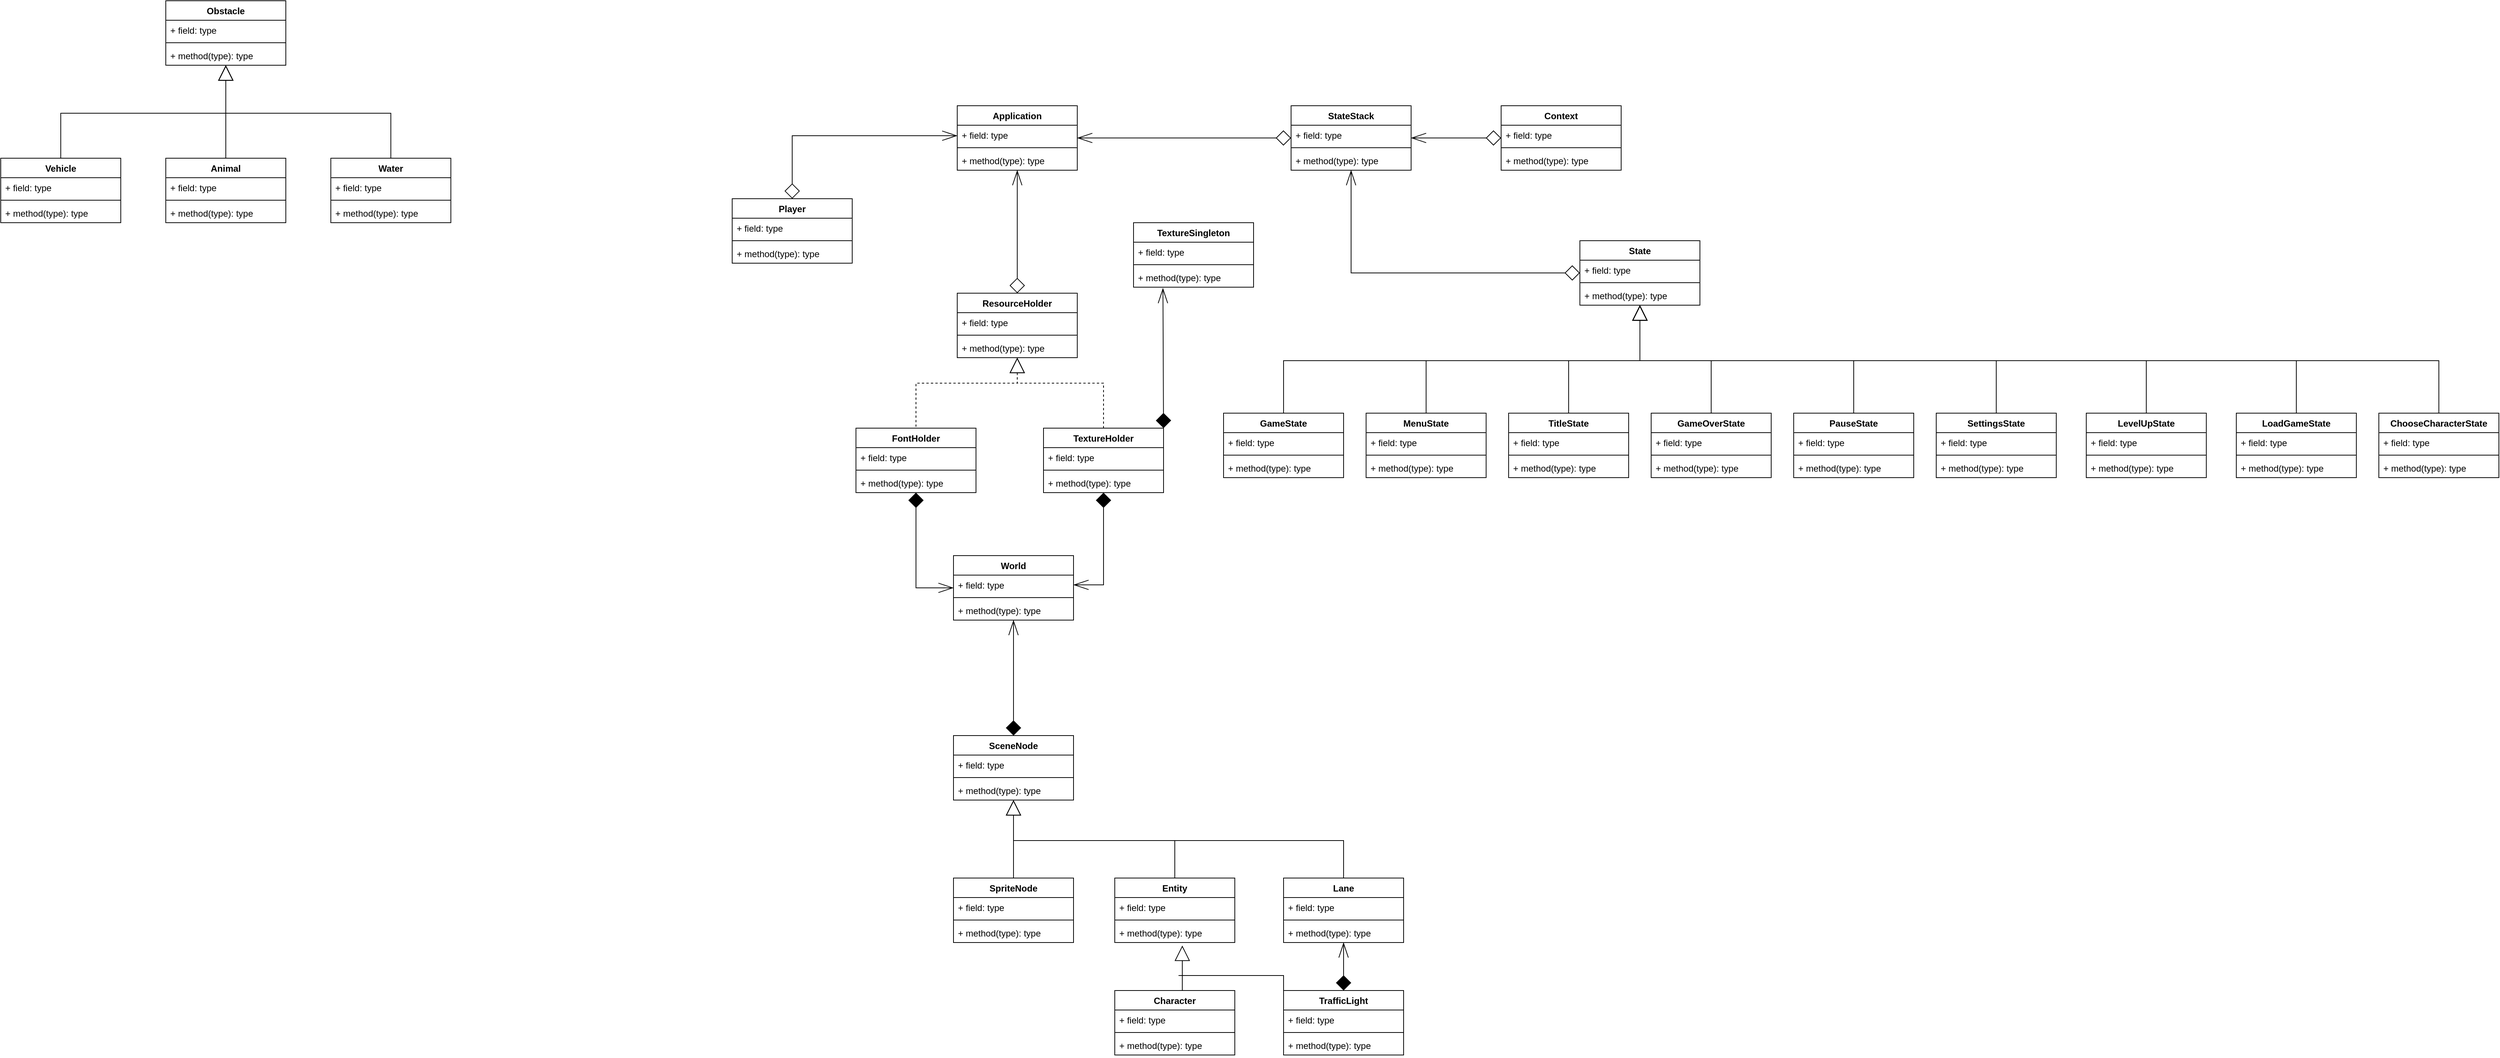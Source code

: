 <mxfile version="20.6.0" type="device"><diagram id="rSOY2md4iwqmSH1QF6Jq" name="Page-1"><mxGraphModel dx="2353" dy="1034" grid="1" gridSize="10" guides="1" tooltips="1" connect="1" arrows="1" fold="1" page="0" pageScale="1" pageWidth="850" pageHeight="1100" math="0" shadow="0"><root><mxCell id="0"/><mxCell id="1" parent="0"/><mxCell id="9zx2zrUR1Tn2hJ3h2cqU-62" style="edgeStyle=orthogonalEdgeStyle;rounded=0;orthogonalLoop=1;jettySize=auto;html=1;startArrow=openThin;startFill=0;endArrow=diamond;endFill=0;startSize=18;endSize=18;" parent="1" source="9zx2zrUR1Tn2hJ3h2cqU-1" target="9zx2zrUR1Tn2hJ3h2cqU-37" edge="1"><mxGeometry relative="1" as="geometry"><Array as="points"><mxPoint x="365" y="13"/></Array></mxGeometry></mxCell><mxCell id="9zx2zrUR1Tn2hJ3h2cqU-1" value="Application" style="swimlane;fontStyle=1;align=center;verticalAlign=top;childLayout=stackLayout;horizontal=1;startSize=26;horizontalStack=0;resizeParent=1;resizeParentMax=0;resizeLast=0;collapsible=1;marginBottom=0;" parent="1" vertex="1"><mxGeometry x="285" y="-60" width="160" height="86" as="geometry"/></mxCell><mxCell id="9zx2zrUR1Tn2hJ3h2cqU-2" value="+ field: type" style="text;strokeColor=none;fillColor=none;align=left;verticalAlign=top;spacingLeft=4;spacingRight=4;overflow=hidden;rotatable=0;points=[[0,0.5],[1,0.5]];portConstraint=eastwest;" parent="9zx2zrUR1Tn2hJ3h2cqU-1" vertex="1"><mxGeometry y="26" width="160" height="26" as="geometry"/></mxCell><mxCell id="9zx2zrUR1Tn2hJ3h2cqU-3" value="" style="line;strokeWidth=1;fillColor=none;align=left;verticalAlign=middle;spacingTop=-1;spacingLeft=3;spacingRight=3;rotatable=0;labelPosition=right;points=[];portConstraint=eastwest;strokeColor=inherit;" parent="9zx2zrUR1Tn2hJ3h2cqU-1" vertex="1"><mxGeometry y="52" width="160" height="8" as="geometry"/></mxCell><mxCell id="9zx2zrUR1Tn2hJ3h2cqU-4" value="+ method(type): type" style="text;strokeColor=none;fillColor=none;align=left;verticalAlign=top;spacingLeft=4;spacingRight=4;overflow=hidden;rotatable=0;points=[[0,0.5],[1,0.5]];portConstraint=eastwest;" parent="9zx2zrUR1Tn2hJ3h2cqU-1" vertex="1"><mxGeometry y="60" width="160" height="26" as="geometry"/></mxCell><mxCell id="9zx2zrUR1Tn2hJ3h2cqU-65" style="edgeStyle=orthogonalEdgeStyle;rounded=0;orthogonalLoop=1;jettySize=auto;html=1;entryX=0.5;entryY=0;entryDx=0;entryDy=0;startArrow=openThin;startFill=0;endArrow=diamond;endFill=1;startSize=18;endSize=18;" parent="1" source="9zx2zrUR1Tn2hJ3h2cqU-5" target="9zx2zrUR1Tn2hJ3h2cqU-25" edge="1"><mxGeometry relative="1" as="geometry"/></mxCell><mxCell id="9zx2zrUR1Tn2hJ3h2cqU-5" value="World" style="swimlane;fontStyle=1;align=center;verticalAlign=top;childLayout=stackLayout;horizontal=1;startSize=26;horizontalStack=0;resizeParent=1;resizeParentMax=0;resizeLast=0;collapsible=1;marginBottom=0;" parent="1" vertex="1"><mxGeometry x="280" y="540" width="160" height="86" as="geometry"/></mxCell><mxCell id="9zx2zrUR1Tn2hJ3h2cqU-6" value="+ field: type" style="text;strokeColor=none;fillColor=none;align=left;verticalAlign=top;spacingLeft=4;spacingRight=4;overflow=hidden;rotatable=0;points=[[0,0.5],[1,0.5]];portConstraint=eastwest;" parent="9zx2zrUR1Tn2hJ3h2cqU-5" vertex="1"><mxGeometry y="26" width="160" height="26" as="geometry"/></mxCell><mxCell id="9zx2zrUR1Tn2hJ3h2cqU-7" value="" style="line;strokeWidth=1;fillColor=none;align=left;verticalAlign=middle;spacingTop=-1;spacingLeft=3;spacingRight=3;rotatable=0;labelPosition=right;points=[];portConstraint=eastwest;strokeColor=inherit;" parent="9zx2zrUR1Tn2hJ3h2cqU-5" vertex="1"><mxGeometry y="52" width="160" height="8" as="geometry"/></mxCell><mxCell id="9zx2zrUR1Tn2hJ3h2cqU-8" value="+ method(type): type" style="text;strokeColor=none;fillColor=none;align=left;verticalAlign=top;spacingLeft=4;spacingRight=4;overflow=hidden;rotatable=0;points=[[0,0.5],[1,0.5]];portConstraint=eastwest;" parent="9zx2zrUR1Tn2hJ3h2cqU-5" vertex="1"><mxGeometry y="60" width="160" height="26" as="geometry"/></mxCell><mxCell id="9zx2zrUR1Tn2hJ3h2cqU-68" style="edgeStyle=orthogonalEdgeStyle;rounded=0;orthogonalLoop=1;jettySize=auto;html=1;startArrow=diamond;startFill=0;endArrow=openThin;endFill=0;startSize=18;endSize=18;" parent="1" source="9zx2zrUR1Tn2hJ3h2cqU-9" target="9zx2zrUR1Tn2hJ3h2cqU-1" edge="1"><mxGeometry relative="1" as="geometry"><Array as="points"><mxPoint x="65" y="-20"/></Array></mxGeometry></mxCell><mxCell id="9zx2zrUR1Tn2hJ3h2cqU-9" value="Player" style="swimlane;fontStyle=1;align=center;verticalAlign=top;childLayout=stackLayout;horizontal=1;startSize=26;horizontalStack=0;resizeParent=1;resizeParentMax=0;resizeLast=0;collapsible=1;marginBottom=0;" parent="1" vertex="1"><mxGeometry x="-15" y="64" width="160" height="86" as="geometry"/></mxCell><mxCell id="9zx2zrUR1Tn2hJ3h2cqU-10" value="+ field: type" style="text;strokeColor=none;fillColor=none;align=left;verticalAlign=top;spacingLeft=4;spacingRight=4;overflow=hidden;rotatable=0;points=[[0,0.5],[1,0.5]];portConstraint=eastwest;" parent="9zx2zrUR1Tn2hJ3h2cqU-9" vertex="1"><mxGeometry y="26" width="160" height="26" as="geometry"/></mxCell><mxCell id="9zx2zrUR1Tn2hJ3h2cqU-11" value="" style="line;strokeWidth=1;fillColor=none;align=left;verticalAlign=middle;spacingTop=-1;spacingLeft=3;spacingRight=3;rotatable=0;labelPosition=right;points=[];portConstraint=eastwest;strokeColor=inherit;" parent="9zx2zrUR1Tn2hJ3h2cqU-9" vertex="1"><mxGeometry y="52" width="160" height="8" as="geometry"/></mxCell><mxCell id="9zx2zrUR1Tn2hJ3h2cqU-12" value="+ method(type): type" style="text;strokeColor=none;fillColor=none;align=left;verticalAlign=top;spacingLeft=4;spacingRight=4;overflow=hidden;rotatable=0;points=[[0,0.5],[1,0.5]];portConstraint=eastwest;" parent="9zx2zrUR1Tn2hJ3h2cqU-9" vertex="1"><mxGeometry y="60" width="160" height="26" as="geometry"/></mxCell><mxCell id="9zx2zrUR1Tn2hJ3h2cqU-63" style="edgeStyle=orthogonalEdgeStyle;rounded=0;orthogonalLoop=1;jettySize=auto;html=1;startArrow=openThin;startFill=0;endArrow=diamond;endFill=1;startSize=18;endSize=18;" parent="1" source="9zx2zrUR1Tn2hJ3h2cqU-13" target="9zx2zrUR1Tn2hJ3h2cqU-41" edge="1"><mxGeometry relative="1" as="geometry"/></mxCell><mxCell id="9zx2zrUR1Tn2hJ3h2cqU-13" value="Lane" style="swimlane;fontStyle=1;align=center;verticalAlign=top;childLayout=stackLayout;horizontal=1;startSize=26;horizontalStack=0;resizeParent=1;resizeParentMax=0;resizeLast=0;collapsible=1;marginBottom=0;" parent="1" vertex="1"><mxGeometry x="720" y="970" width="160" height="86" as="geometry"/></mxCell><mxCell id="9zx2zrUR1Tn2hJ3h2cqU-14" value="+ field: type" style="text;strokeColor=none;fillColor=none;align=left;verticalAlign=top;spacingLeft=4;spacingRight=4;overflow=hidden;rotatable=0;points=[[0,0.5],[1,0.5]];portConstraint=eastwest;" parent="9zx2zrUR1Tn2hJ3h2cqU-13" vertex="1"><mxGeometry y="26" width="160" height="26" as="geometry"/></mxCell><mxCell id="9zx2zrUR1Tn2hJ3h2cqU-15" value="" style="line;strokeWidth=1;fillColor=none;align=left;verticalAlign=middle;spacingTop=-1;spacingLeft=3;spacingRight=3;rotatable=0;labelPosition=right;points=[];portConstraint=eastwest;strokeColor=inherit;" parent="9zx2zrUR1Tn2hJ3h2cqU-13" vertex="1"><mxGeometry y="52" width="160" height="8" as="geometry"/></mxCell><mxCell id="9zx2zrUR1Tn2hJ3h2cqU-16" value="+ method(type): type" style="text;strokeColor=none;fillColor=none;align=left;verticalAlign=top;spacingLeft=4;spacingRight=4;overflow=hidden;rotatable=0;points=[[0,0.5],[1,0.5]];portConstraint=eastwest;" parent="9zx2zrUR1Tn2hJ3h2cqU-13" vertex="1"><mxGeometry y="60" width="160" height="26" as="geometry"/></mxCell><mxCell id="9zx2zrUR1Tn2hJ3h2cqU-17" value="Entity" style="swimlane;fontStyle=1;align=center;verticalAlign=top;childLayout=stackLayout;horizontal=1;startSize=26;horizontalStack=0;resizeParent=1;resizeParentMax=0;resizeLast=0;collapsible=1;marginBottom=0;" parent="1" vertex="1"><mxGeometry x="495" y="970" width="160" height="86" as="geometry"/></mxCell><mxCell id="9zx2zrUR1Tn2hJ3h2cqU-18" value="+ field: type" style="text;strokeColor=none;fillColor=none;align=left;verticalAlign=top;spacingLeft=4;spacingRight=4;overflow=hidden;rotatable=0;points=[[0,0.5],[1,0.5]];portConstraint=eastwest;" parent="9zx2zrUR1Tn2hJ3h2cqU-17" vertex="1"><mxGeometry y="26" width="160" height="26" as="geometry"/></mxCell><mxCell id="9zx2zrUR1Tn2hJ3h2cqU-19" value="" style="line;strokeWidth=1;fillColor=none;align=left;verticalAlign=middle;spacingTop=-1;spacingLeft=3;spacingRight=3;rotatable=0;labelPosition=right;points=[];portConstraint=eastwest;strokeColor=inherit;" parent="9zx2zrUR1Tn2hJ3h2cqU-17" vertex="1"><mxGeometry y="52" width="160" height="8" as="geometry"/></mxCell><mxCell id="9zx2zrUR1Tn2hJ3h2cqU-20" value="+ method(type): type" style="text;strokeColor=none;fillColor=none;align=left;verticalAlign=top;spacingLeft=4;spacingRight=4;overflow=hidden;rotatable=0;points=[[0,0.5],[1,0.5]];portConstraint=eastwest;" parent="9zx2zrUR1Tn2hJ3h2cqU-17" vertex="1"><mxGeometry y="60" width="160" height="26" as="geometry"/></mxCell><mxCell id="9zx2zrUR1Tn2hJ3h2cqU-59" style="edgeStyle=orthogonalEdgeStyle;rounded=0;orthogonalLoop=1;jettySize=auto;html=1;entryX=0.5;entryY=0;entryDx=0;entryDy=0;endArrow=none;endFill=0;startArrow=block;startFill=0;startSize=18;" parent="1" source="9zx2zrUR1Tn2hJ3h2cqU-21" target="9zx2zrUR1Tn2hJ3h2cqU-53" edge="1"><mxGeometry relative="1" as="geometry"><Array as="points"><mxPoint x="-690" y="-50"/><mxPoint x="-470" y="-50"/></Array></mxGeometry></mxCell><mxCell id="9zx2zrUR1Tn2hJ3h2cqU-60" style="edgeStyle=orthogonalEdgeStyle;rounded=0;orthogonalLoop=1;jettySize=auto;html=1;startArrow=block;startFill=0;endArrow=none;endFill=0;startSize=18;" parent="1" source="9zx2zrUR1Tn2hJ3h2cqU-21" target="9zx2zrUR1Tn2hJ3h2cqU-49" edge="1"><mxGeometry relative="1" as="geometry"/></mxCell><mxCell id="9zx2zrUR1Tn2hJ3h2cqU-61" style="edgeStyle=orthogonalEdgeStyle;rounded=0;orthogonalLoop=1;jettySize=auto;html=1;startArrow=block;startFill=0;endArrow=none;endFill=0;startSize=18;" parent="1" source="9zx2zrUR1Tn2hJ3h2cqU-21" target="9zx2zrUR1Tn2hJ3h2cqU-45" edge="1"><mxGeometry relative="1" as="geometry"><Array as="points"><mxPoint x="-690" y="-50"/><mxPoint x="-910" y="-50"/></Array></mxGeometry></mxCell><mxCell id="9zx2zrUR1Tn2hJ3h2cqU-21" value="Obstacle" style="swimlane;fontStyle=1;align=center;verticalAlign=top;childLayout=stackLayout;horizontal=1;startSize=26;horizontalStack=0;resizeParent=1;resizeParentMax=0;resizeLast=0;collapsible=1;marginBottom=0;" parent="1" vertex="1"><mxGeometry x="-770" y="-200" width="160" height="86" as="geometry"/></mxCell><mxCell id="9zx2zrUR1Tn2hJ3h2cqU-22" value="+ field: type" style="text;strokeColor=none;fillColor=none;align=left;verticalAlign=top;spacingLeft=4;spacingRight=4;overflow=hidden;rotatable=0;points=[[0,0.5],[1,0.5]];portConstraint=eastwest;" parent="9zx2zrUR1Tn2hJ3h2cqU-21" vertex="1"><mxGeometry y="26" width="160" height="26" as="geometry"/></mxCell><mxCell id="9zx2zrUR1Tn2hJ3h2cqU-23" value="" style="line;strokeWidth=1;fillColor=none;align=left;verticalAlign=middle;spacingTop=-1;spacingLeft=3;spacingRight=3;rotatable=0;labelPosition=right;points=[];portConstraint=eastwest;strokeColor=inherit;" parent="9zx2zrUR1Tn2hJ3h2cqU-21" vertex="1"><mxGeometry y="52" width="160" height="8" as="geometry"/></mxCell><mxCell id="9zx2zrUR1Tn2hJ3h2cqU-24" value="+ method(type): type" style="text;strokeColor=none;fillColor=none;align=left;verticalAlign=top;spacingLeft=4;spacingRight=4;overflow=hidden;rotatable=0;points=[[0,0.5],[1,0.5]];portConstraint=eastwest;" parent="9zx2zrUR1Tn2hJ3h2cqU-21" vertex="1"><mxGeometry y="60" width="160" height="26" as="geometry"/></mxCell><mxCell id="9zx2zrUR1Tn2hJ3h2cqU-64" style="edgeStyle=orthogonalEdgeStyle;rounded=0;orthogonalLoop=1;jettySize=auto;html=1;startArrow=block;startFill=0;endArrow=none;endFill=0;startSize=18;endSize=18;" parent="1" source="9zx2zrUR1Tn2hJ3h2cqU-25" target="9zx2zrUR1Tn2hJ3h2cqU-33" edge="1"><mxGeometry relative="1" as="geometry"/></mxCell><mxCell id="9zx2zrUR1Tn2hJ3h2cqU-25" value="SceneNode" style="swimlane;fontStyle=1;align=center;verticalAlign=top;childLayout=stackLayout;horizontal=1;startSize=26;horizontalStack=0;resizeParent=1;resizeParentMax=0;resizeLast=0;collapsible=1;marginBottom=0;" parent="1" vertex="1"><mxGeometry x="280" y="780" width="160" height="86" as="geometry"/></mxCell><mxCell id="9zx2zrUR1Tn2hJ3h2cqU-26" value="+ field: type" style="text;strokeColor=none;fillColor=none;align=left;verticalAlign=top;spacingLeft=4;spacingRight=4;overflow=hidden;rotatable=0;points=[[0,0.5],[1,0.5]];portConstraint=eastwest;" parent="9zx2zrUR1Tn2hJ3h2cqU-25" vertex="1"><mxGeometry y="26" width="160" height="26" as="geometry"/></mxCell><mxCell id="9zx2zrUR1Tn2hJ3h2cqU-27" value="" style="line;strokeWidth=1;fillColor=none;align=left;verticalAlign=middle;spacingTop=-1;spacingLeft=3;spacingRight=3;rotatable=0;labelPosition=right;points=[];portConstraint=eastwest;strokeColor=inherit;" parent="9zx2zrUR1Tn2hJ3h2cqU-25" vertex="1"><mxGeometry y="52" width="160" height="8" as="geometry"/></mxCell><mxCell id="9zx2zrUR1Tn2hJ3h2cqU-28" value="+ method(type): type" style="text;strokeColor=none;fillColor=none;align=left;verticalAlign=top;spacingLeft=4;spacingRight=4;overflow=hidden;rotatable=0;points=[[0,0.5],[1,0.5]];portConstraint=eastwest;" parent="9zx2zrUR1Tn2hJ3h2cqU-25" vertex="1"><mxGeometry y="60" width="160" height="26" as="geometry"/></mxCell><mxCell id="9zx2zrUR1Tn2hJ3h2cqU-33" value="SpriteNode" style="swimlane;fontStyle=1;align=center;verticalAlign=top;childLayout=stackLayout;horizontal=1;startSize=26;horizontalStack=0;resizeParent=1;resizeParentMax=0;resizeLast=0;collapsible=1;marginBottom=0;" parent="1" vertex="1"><mxGeometry x="280" y="970" width="160" height="86" as="geometry"/></mxCell><mxCell id="9zx2zrUR1Tn2hJ3h2cqU-34" value="+ field: type" style="text;strokeColor=none;fillColor=none;align=left;verticalAlign=top;spacingLeft=4;spacingRight=4;overflow=hidden;rotatable=0;points=[[0,0.5],[1,0.5]];portConstraint=eastwest;" parent="9zx2zrUR1Tn2hJ3h2cqU-33" vertex="1"><mxGeometry y="26" width="160" height="26" as="geometry"/></mxCell><mxCell id="9zx2zrUR1Tn2hJ3h2cqU-35" value="" style="line;strokeWidth=1;fillColor=none;align=left;verticalAlign=middle;spacingTop=-1;spacingLeft=3;spacingRight=3;rotatable=0;labelPosition=right;points=[];portConstraint=eastwest;strokeColor=inherit;" parent="9zx2zrUR1Tn2hJ3h2cqU-33" vertex="1"><mxGeometry y="52" width="160" height="8" as="geometry"/></mxCell><mxCell id="9zx2zrUR1Tn2hJ3h2cqU-36" value="+ method(type): type" style="text;strokeColor=none;fillColor=none;align=left;verticalAlign=top;spacingLeft=4;spacingRight=4;overflow=hidden;rotatable=0;points=[[0,0.5],[1,0.5]];portConstraint=eastwest;" parent="9zx2zrUR1Tn2hJ3h2cqU-33" vertex="1"><mxGeometry y="60" width="160" height="26" as="geometry"/></mxCell><mxCell id="9zx2zrUR1Tn2hJ3h2cqU-37" value="ResourceHolder" style="swimlane;fontStyle=1;align=center;verticalAlign=top;childLayout=stackLayout;horizontal=1;startSize=26;horizontalStack=0;resizeParent=1;resizeParentMax=0;resizeLast=0;collapsible=1;marginBottom=0;" parent="1" vertex="1"><mxGeometry x="285" y="190" width="160" height="86" as="geometry"/></mxCell><mxCell id="9zx2zrUR1Tn2hJ3h2cqU-38" value="+ field: type" style="text;strokeColor=none;fillColor=none;align=left;verticalAlign=top;spacingLeft=4;spacingRight=4;overflow=hidden;rotatable=0;points=[[0,0.5],[1,0.5]];portConstraint=eastwest;" parent="9zx2zrUR1Tn2hJ3h2cqU-37" vertex="1"><mxGeometry y="26" width="160" height="26" as="geometry"/></mxCell><mxCell id="9zx2zrUR1Tn2hJ3h2cqU-39" value="" style="line;strokeWidth=1;fillColor=none;align=left;verticalAlign=middle;spacingTop=-1;spacingLeft=3;spacingRight=3;rotatable=0;labelPosition=right;points=[];portConstraint=eastwest;strokeColor=inherit;" parent="9zx2zrUR1Tn2hJ3h2cqU-37" vertex="1"><mxGeometry y="52" width="160" height="8" as="geometry"/></mxCell><mxCell id="9zx2zrUR1Tn2hJ3h2cqU-40" value="+ method(type): type" style="text;strokeColor=none;fillColor=none;align=left;verticalAlign=top;spacingLeft=4;spacingRight=4;overflow=hidden;rotatable=0;points=[[0,0.5],[1,0.5]];portConstraint=eastwest;" parent="9zx2zrUR1Tn2hJ3h2cqU-37" vertex="1"><mxGeometry y="60" width="160" height="26" as="geometry"/></mxCell><mxCell id="9zx2zrUR1Tn2hJ3h2cqU-41" value="TrafficLight" style="swimlane;fontStyle=1;align=center;verticalAlign=top;childLayout=stackLayout;horizontal=1;startSize=26;horizontalStack=0;resizeParent=1;resizeParentMax=0;resizeLast=0;collapsible=1;marginBottom=0;" parent="1" vertex="1"><mxGeometry x="720" y="1120" width="160" height="86" as="geometry"/></mxCell><mxCell id="9zx2zrUR1Tn2hJ3h2cqU-42" value="+ field: type" style="text;strokeColor=none;fillColor=none;align=left;verticalAlign=top;spacingLeft=4;spacingRight=4;overflow=hidden;rotatable=0;points=[[0,0.5],[1,0.5]];portConstraint=eastwest;" parent="9zx2zrUR1Tn2hJ3h2cqU-41" vertex="1"><mxGeometry y="26" width="160" height="26" as="geometry"/></mxCell><mxCell id="9zx2zrUR1Tn2hJ3h2cqU-43" value="" style="line;strokeWidth=1;fillColor=none;align=left;verticalAlign=middle;spacingTop=-1;spacingLeft=3;spacingRight=3;rotatable=0;labelPosition=right;points=[];portConstraint=eastwest;strokeColor=inherit;" parent="9zx2zrUR1Tn2hJ3h2cqU-41" vertex="1"><mxGeometry y="52" width="160" height="8" as="geometry"/></mxCell><mxCell id="9zx2zrUR1Tn2hJ3h2cqU-44" value="+ method(type): type" style="text;strokeColor=none;fillColor=none;align=left;verticalAlign=top;spacingLeft=4;spacingRight=4;overflow=hidden;rotatable=0;points=[[0,0.5],[1,0.5]];portConstraint=eastwest;" parent="9zx2zrUR1Tn2hJ3h2cqU-41" vertex="1"><mxGeometry y="60" width="160" height="26" as="geometry"/></mxCell><mxCell id="9zx2zrUR1Tn2hJ3h2cqU-45" value="Vehicle" style="swimlane;fontStyle=1;align=center;verticalAlign=top;childLayout=stackLayout;horizontal=1;startSize=26;horizontalStack=0;resizeParent=1;resizeParentMax=0;resizeLast=0;collapsible=1;marginBottom=0;" parent="1" vertex="1"><mxGeometry x="-990" y="10" width="160" height="86" as="geometry"/></mxCell><mxCell id="9zx2zrUR1Tn2hJ3h2cqU-46" value="+ field: type" style="text;strokeColor=none;fillColor=none;align=left;verticalAlign=top;spacingLeft=4;spacingRight=4;overflow=hidden;rotatable=0;points=[[0,0.5],[1,0.5]];portConstraint=eastwest;" parent="9zx2zrUR1Tn2hJ3h2cqU-45" vertex="1"><mxGeometry y="26" width="160" height="26" as="geometry"/></mxCell><mxCell id="9zx2zrUR1Tn2hJ3h2cqU-47" value="" style="line;strokeWidth=1;fillColor=none;align=left;verticalAlign=middle;spacingTop=-1;spacingLeft=3;spacingRight=3;rotatable=0;labelPosition=right;points=[];portConstraint=eastwest;strokeColor=inherit;" parent="9zx2zrUR1Tn2hJ3h2cqU-45" vertex="1"><mxGeometry y="52" width="160" height="8" as="geometry"/></mxCell><mxCell id="9zx2zrUR1Tn2hJ3h2cqU-48" value="+ method(type): type" style="text;strokeColor=none;fillColor=none;align=left;verticalAlign=top;spacingLeft=4;spacingRight=4;overflow=hidden;rotatable=0;points=[[0,0.5],[1,0.5]];portConstraint=eastwest;" parent="9zx2zrUR1Tn2hJ3h2cqU-45" vertex="1"><mxGeometry y="60" width="160" height="26" as="geometry"/></mxCell><mxCell id="9zx2zrUR1Tn2hJ3h2cqU-49" value="Animal" style="swimlane;fontStyle=1;align=center;verticalAlign=top;childLayout=stackLayout;horizontal=1;startSize=26;horizontalStack=0;resizeParent=1;resizeParentMax=0;resizeLast=0;collapsible=1;marginBottom=0;" parent="1" vertex="1"><mxGeometry x="-770" y="10" width="160" height="86" as="geometry"/></mxCell><mxCell id="9zx2zrUR1Tn2hJ3h2cqU-50" value="+ field: type" style="text;strokeColor=none;fillColor=none;align=left;verticalAlign=top;spacingLeft=4;spacingRight=4;overflow=hidden;rotatable=0;points=[[0,0.5],[1,0.5]];portConstraint=eastwest;" parent="9zx2zrUR1Tn2hJ3h2cqU-49" vertex="1"><mxGeometry y="26" width="160" height="26" as="geometry"/></mxCell><mxCell id="9zx2zrUR1Tn2hJ3h2cqU-51" value="" style="line;strokeWidth=1;fillColor=none;align=left;verticalAlign=middle;spacingTop=-1;spacingLeft=3;spacingRight=3;rotatable=0;labelPosition=right;points=[];portConstraint=eastwest;strokeColor=inherit;" parent="9zx2zrUR1Tn2hJ3h2cqU-49" vertex="1"><mxGeometry y="52" width="160" height="8" as="geometry"/></mxCell><mxCell id="9zx2zrUR1Tn2hJ3h2cqU-52" value="+ method(type): type" style="text;strokeColor=none;fillColor=none;align=left;verticalAlign=top;spacingLeft=4;spacingRight=4;overflow=hidden;rotatable=0;points=[[0,0.5],[1,0.5]];portConstraint=eastwest;" parent="9zx2zrUR1Tn2hJ3h2cqU-49" vertex="1"><mxGeometry y="60" width="160" height="26" as="geometry"/></mxCell><mxCell id="9zx2zrUR1Tn2hJ3h2cqU-53" value="Water" style="swimlane;fontStyle=1;align=center;verticalAlign=top;childLayout=stackLayout;horizontal=1;startSize=26;horizontalStack=0;resizeParent=1;resizeParentMax=0;resizeLast=0;collapsible=1;marginBottom=0;" parent="1" vertex="1"><mxGeometry x="-550" y="10" width="160" height="86" as="geometry"/></mxCell><mxCell id="9zx2zrUR1Tn2hJ3h2cqU-54" value="+ field: type" style="text;strokeColor=none;fillColor=none;align=left;verticalAlign=top;spacingLeft=4;spacingRight=4;overflow=hidden;rotatable=0;points=[[0,0.5],[1,0.5]];portConstraint=eastwest;" parent="9zx2zrUR1Tn2hJ3h2cqU-53" vertex="1"><mxGeometry y="26" width="160" height="26" as="geometry"/></mxCell><mxCell id="9zx2zrUR1Tn2hJ3h2cqU-55" value="" style="line;strokeWidth=1;fillColor=none;align=left;verticalAlign=middle;spacingTop=-1;spacingLeft=3;spacingRight=3;rotatable=0;labelPosition=right;points=[];portConstraint=eastwest;strokeColor=inherit;" parent="9zx2zrUR1Tn2hJ3h2cqU-53" vertex="1"><mxGeometry y="52" width="160" height="8" as="geometry"/></mxCell><mxCell id="9zx2zrUR1Tn2hJ3h2cqU-56" value="+ method(type): type" style="text;strokeColor=none;fillColor=none;align=left;verticalAlign=top;spacingLeft=4;spacingRight=4;overflow=hidden;rotatable=0;points=[[0,0.5],[1,0.5]];portConstraint=eastwest;" parent="9zx2zrUR1Tn2hJ3h2cqU-53" vertex="1"><mxGeometry y="60" width="160" height="26" as="geometry"/></mxCell><mxCell id="9zx2zrUR1Tn2hJ3h2cqU-67" style="edgeStyle=orthogonalEdgeStyle;rounded=0;orthogonalLoop=1;jettySize=auto;html=1;startArrow=block;startFill=0;endArrow=none;endFill=0;startSize=18;endSize=18;entryX=0.5;entryY=0;entryDx=0;entryDy=0;" parent="1" source="9zx2zrUR1Tn2hJ3h2cqU-25" target="9zx2zrUR1Tn2hJ3h2cqU-13" edge="1"><mxGeometry relative="1" as="geometry"><mxPoint x="370" y="876" as="sourcePoint"/><mxPoint x="370" y="980" as="targetPoint"/><Array as="points"><mxPoint x="360" y="920"/><mxPoint x="800" y="920"/></Array></mxGeometry></mxCell><mxCell id="9zx2zrUR1Tn2hJ3h2cqU-79" style="edgeStyle=orthogonalEdgeStyle;rounded=0;orthogonalLoop=1;jettySize=auto;html=1;startArrow=diamond;startFill=0;endArrow=openThin;endFill=0;startSize=18;endSize=18;" parent="1" source="9zx2zrUR1Tn2hJ3h2cqU-69" target="9zx2zrUR1Tn2hJ3h2cqU-1" edge="1"><mxGeometry relative="1" as="geometry"/></mxCell><mxCell id="9zx2zrUR1Tn2hJ3h2cqU-69" value="StateStack" style="swimlane;fontStyle=1;align=center;verticalAlign=top;childLayout=stackLayout;horizontal=1;startSize=26;horizontalStack=0;resizeParent=1;resizeParentMax=0;resizeLast=0;collapsible=1;marginBottom=0;" parent="1" vertex="1"><mxGeometry x="730" y="-60" width="160" height="86" as="geometry"/></mxCell><mxCell id="9zx2zrUR1Tn2hJ3h2cqU-70" value="+ field: type" style="text;strokeColor=none;fillColor=none;align=left;verticalAlign=top;spacingLeft=4;spacingRight=4;overflow=hidden;rotatable=0;points=[[0,0.5],[1,0.5]];portConstraint=eastwest;" parent="9zx2zrUR1Tn2hJ3h2cqU-69" vertex="1"><mxGeometry y="26" width="160" height="26" as="geometry"/></mxCell><mxCell id="9zx2zrUR1Tn2hJ3h2cqU-71" value="" style="line;strokeWidth=1;fillColor=none;align=left;verticalAlign=middle;spacingTop=-1;spacingLeft=3;spacingRight=3;rotatable=0;labelPosition=right;points=[];portConstraint=eastwest;strokeColor=inherit;" parent="9zx2zrUR1Tn2hJ3h2cqU-69" vertex="1"><mxGeometry y="52" width="160" height="8" as="geometry"/></mxCell><mxCell id="9zx2zrUR1Tn2hJ3h2cqU-72" value="+ method(type): type" style="text;strokeColor=none;fillColor=none;align=left;verticalAlign=top;spacingLeft=4;spacingRight=4;overflow=hidden;rotatable=0;points=[[0,0.5],[1,0.5]];portConstraint=eastwest;" parent="9zx2zrUR1Tn2hJ3h2cqU-69" vertex="1"><mxGeometry y="60" width="160" height="26" as="geometry"/></mxCell><mxCell id="9zx2zrUR1Tn2hJ3h2cqU-78" style="edgeStyle=orthogonalEdgeStyle;rounded=0;orthogonalLoop=1;jettySize=auto;html=1;startArrow=diamond;startFill=0;endArrow=openThin;endFill=0;startSize=18;endSize=18;" parent="1" source="9zx2zrUR1Tn2hJ3h2cqU-73" target="9zx2zrUR1Tn2hJ3h2cqU-69" edge="1"><mxGeometry relative="1" as="geometry"/></mxCell><mxCell id="Ty4bjjQYYw6WnuzVPLQS-25" style="edgeStyle=orthogonalEdgeStyle;rounded=0;orthogonalLoop=1;jettySize=auto;html=1;entryX=0.5;entryY=0;entryDx=0;entryDy=0;startArrow=block;startFill=0;endArrow=none;endFill=0;endSize=18;startSize=18;" parent="1" source="9zx2zrUR1Tn2hJ3h2cqU-73" target="Ty4bjjQYYw6WnuzVPLQS-1" edge="1"><mxGeometry relative="1" as="geometry"><Array as="points"><mxPoint x="1195" y="280"/><mxPoint x="720" y="280"/></Array></mxGeometry></mxCell><mxCell id="Ty4bjjQYYw6WnuzVPLQS-26" style="edgeStyle=orthogonalEdgeStyle;rounded=0;orthogonalLoop=1;jettySize=auto;html=1;startArrow=block;startFill=0;endArrow=none;endFill=0;startSize=18;endSize=18;" parent="1" source="9zx2zrUR1Tn2hJ3h2cqU-73" target="Ty4bjjQYYw6WnuzVPLQS-21" edge="1"><mxGeometry relative="1" as="geometry"><Array as="points"><mxPoint x="1195" y="280"/><mxPoint x="910" y="280"/></Array></mxGeometry></mxCell><mxCell id="Ty4bjjQYYw6WnuzVPLQS-29" style="edgeStyle=orthogonalEdgeStyle;rounded=0;orthogonalLoop=1;jettySize=auto;html=1;startArrow=block;startFill=0;endArrow=none;endFill=0;startSize=18;endSize=18;" parent="1" source="9zx2zrUR1Tn2hJ3h2cqU-73" target="Ty4bjjQYYw6WnuzVPLQS-5" edge="1"><mxGeometry relative="1" as="geometry"><Array as="points"><mxPoint x="1195" y="280"/><mxPoint x="1100" y="280"/></Array></mxGeometry></mxCell><mxCell id="Ty4bjjQYYw6WnuzVPLQS-30" style="edgeStyle=orthogonalEdgeStyle;rounded=0;orthogonalLoop=1;jettySize=auto;html=1;startArrow=block;startFill=0;endArrow=none;endFill=0;startSize=18;endSize=18;" parent="1" source="9zx2zrUR1Tn2hJ3h2cqU-73" target="Ty4bjjQYYw6WnuzVPLQS-9" edge="1"><mxGeometry relative="1" as="geometry"><Array as="points"><mxPoint x="1195" y="280"/><mxPoint x="1290" y="280"/></Array></mxGeometry></mxCell><mxCell id="Ty4bjjQYYw6WnuzVPLQS-31" style="edgeStyle=orthogonalEdgeStyle;rounded=0;orthogonalLoop=1;jettySize=auto;html=1;startArrow=block;startFill=0;endArrow=none;endFill=0;startSize=18;endSize=18;" parent="1" source="9zx2zrUR1Tn2hJ3h2cqU-73" target="Ty4bjjQYYw6WnuzVPLQS-13" edge="1"><mxGeometry relative="1" as="geometry"><Array as="points"><mxPoint x="1195" y="280"/><mxPoint x="1480" y="280"/></Array></mxGeometry></mxCell><mxCell id="Ty4bjjQYYw6WnuzVPLQS-32" style="edgeStyle=orthogonalEdgeStyle;rounded=0;orthogonalLoop=1;jettySize=auto;html=1;startArrow=block;startFill=0;endArrow=none;endFill=0;startSize=18;endSize=18;entryX=0.5;entryY=0;entryDx=0;entryDy=0;" parent="1" source="9zx2zrUR1Tn2hJ3h2cqU-73" target="nA6AkTxmbAyPpOmfXQTJ-7" edge="1"><mxGeometry relative="1" as="geometry"><Array as="points"><mxPoint x="1195" y="280"/><mxPoint x="2260" y="280"/></Array></mxGeometry></mxCell><mxCell id="9zx2zrUR1Tn2hJ3h2cqU-73" value="State" style="swimlane;fontStyle=1;align=center;verticalAlign=top;childLayout=stackLayout;horizontal=1;startSize=26;horizontalStack=0;resizeParent=1;resizeParentMax=0;resizeLast=0;collapsible=1;marginBottom=0;" parent="1" vertex="1"><mxGeometry x="1115" y="120" width="160" height="86" as="geometry"/></mxCell><mxCell id="9zx2zrUR1Tn2hJ3h2cqU-74" value="+ field: type" style="text;strokeColor=none;fillColor=none;align=left;verticalAlign=top;spacingLeft=4;spacingRight=4;overflow=hidden;rotatable=0;points=[[0,0.5],[1,0.5]];portConstraint=eastwest;" parent="9zx2zrUR1Tn2hJ3h2cqU-73" vertex="1"><mxGeometry y="26" width="160" height="26" as="geometry"/></mxCell><mxCell id="9zx2zrUR1Tn2hJ3h2cqU-75" value="" style="line;strokeWidth=1;fillColor=none;align=left;verticalAlign=middle;spacingTop=-1;spacingLeft=3;spacingRight=3;rotatable=0;labelPosition=right;points=[];portConstraint=eastwest;strokeColor=inherit;" parent="9zx2zrUR1Tn2hJ3h2cqU-73" vertex="1"><mxGeometry y="52" width="160" height="8" as="geometry"/></mxCell><mxCell id="9zx2zrUR1Tn2hJ3h2cqU-76" value="+ method(type): type" style="text;strokeColor=none;fillColor=none;align=left;verticalAlign=top;spacingLeft=4;spacingRight=4;overflow=hidden;rotatable=0;points=[[0,0.5],[1,0.5]];portConstraint=eastwest;" parent="9zx2zrUR1Tn2hJ3h2cqU-73" vertex="1"><mxGeometry y="60" width="160" height="26" as="geometry"/></mxCell><mxCell id="9zx2zrUR1Tn2hJ3h2cqU-84" style="edgeStyle=orthogonalEdgeStyle;rounded=0;orthogonalLoop=1;jettySize=auto;html=1;startArrow=diamond;startFill=0;endArrow=openThin;endFill=0;startSize=18;endSize=18;" parent="1" source="9zx2zrUR1Tn2hJ3h2cqU-80" target="9zx2zrUR1Tn2hJ3h2cqU-69" edge="1"><mxGeometry relative="1" as="geometry"/></mxCell><mxCell id="9zx2zrUR1Tn2hJ3h2cqU-80" value="Context" style="swimlane;fontStyle=1;align=center;verticalAlign=top;childLayout=stackLayout;horizontal=1;startSize=26;horizontalStack=0;resizeParent=1;resizeParentMax=0;resizeLast=0;collapsible=1;marginBottom=0;" parent="1" vertex="1"><mxGeometry x="1010" y="-60" width="160" height="86" as="geometry"/></mxCell><mxCell id="9zx2zrUR1Tn2hJ3h2cqU-81" value="+ field: type" style="text;strokeColor=none;fillColor=none;align=left;verticalAlign=top;spacingLeft=4;spacingRight=4;overflow=hidden;rotatable=0;points=[[0,0.5],[1,0.5]];portConstraint=eastwest;" parent="9zx2zrUR1Tn2hJ3h2cqU-80" vertex="1"><mxGeometry y="26" width="160" height="26" as="geometry"/></mxCell><mxCell id="9zx2zrUR1Tn2hJ3h2cqU-82" value="" style="line;strokeWidth=1;fillColor=none;align=left;verticalAlign=middle;spacingTop=-1;spacingLeft=3;spacingRight=3;rotatable=0;labelPosition=right;points=[];portConstraint=eastwest;strokeColor=inherit;" parent="9zx2zrUR1Tn2hJ3h2cqU-80" vertex="1"><mxGeometry y="52" width="160" height="8" as="geometry"/></mxCell><mxCell id="9zx2zrUR1Tn2hJ3h2cqU-83" value="+ method(type): type" style="text;strokeColor=none;fillColor=none;align=left;verticalAlign=top;spacingLeft=4;spacingRight=4;overflow=hidden;rotatable=0;points=[[0,0.5],[1,0.5]];portConstraint=eastwest;" parent="9zx2zrUR1Tn2hJ3h2cqU-80" vertex="1"><mxGeometry y="60" width="160" height="26" as="geometry"/></mxCell><mxCell id="Ty4bjjQYYw6WnuzVPLQS-1" value="GameState" style="swimlane;fontStyle=1;align=center;verticalAlign=top;childLayout=stackLayout;horizontal=1;startSize=26;horizontalStack=0;resizeParent=1;resizeParentMax=0;resizeLast=0;collapsible=1;marginBottom=0;" parent="1" vertex="1"><mxGeometry x="640" y="350" width="160" height="86" as="geometry"/></mxCell><mxCell id="Ty4bjjQYYw6WnuzVPLQS-2" value="+ field: type" style="text;strokeColor=none;fillColor=none;align=left;verticalAlign=top;spacingLeft=4;spacingRight=4;overflow=hidden;rotatable=0;points=[[0,0.5],[1,0.5]];portConstraint=eastwest;" parent="Ty4bjjQYYw6WnuzVPLQS-1" vertex="1"><mxGeometry y="26" width="160" height="26" as="geometry"/></mxCell><mxCell id="Ty4bjjQYYw6WnuzVPLQS-3" value="" style="line;strokeWidth=1;fillColor=none;align=left;verticalAlign=middle;spacingTop=-1;spacingLeft=3;spacingRight=3;rotatable=0;labelPosition=right;points=[];portConstraint=eastwest;strokeColor=inherit;" parent="Ty4bjjQYYw6WnuzVPLQS-1" vertex="1"><mxGeometry y="52" width="160" height="8" as="geometry"/></mxCell><mxCell id="Ty4bjjQYYw6WnuzVPLQS-4" value="+ method(type): type" style="text;strokeColor=none;fillColor=none;align=left;verticalAlign=top;spacingLeft=4;spacingRight=4;overflow=hidden;rotatable=0;points=[[0,0.5],[1,0.5]];portConstraint=eastwest;" parent="Ty4bjjQYYw6WnuzVPLQS-1" vertex="1"><mxGeometry y="60" width="160" height="26" as="geometry"/></mxCell><mxCell id="Ty4bjjQYYw6WnuzVPLQS-5" value="TitleState" style="swimlane;fontStyle=1;align=center;verticalAlign=top;childLayout=stackLayout;horizontal=1;startSize=26;horizontalStack=0;resizeParent=1;resizeParentMax=0;resizeLast=0;collapsible=1;marginBottom=0;" parent="1" vertex="1"><mxGeometry x="1020" y="350" width="160" height="86" as="geometry"/></mxCell><mxCell id="Ty4bjjQYYw6WnuzVPLQS-6" value="+ field: type" style="text;strokeColor=none;fillColor=none;align=left;verticalAlign=top;spacingLeft=4;spacingRight=4;overflow=hidden;rotatable=0;points=[[0,0.5],[1,0.5]];portConstraint=eastwest;" parent="Ty4bjjQYYw6WnuzVPLQS-5" vertex="1"><mxGeometry y="26" width="160" height="26" as="geometry"/></mxCell><mxCell id="Ty4bjjQYYw6WnuzVPLQS-7" value="" style="line;strokeWidth=1;fillColor=none;align=left;verticalAlign=middle;spacingTop=-1;spacingLeft=3;spacingRight=3;rotatable=0;labelPosition=right;points=[];portConstraint=eastwest;strokeColor=inherit;" parent="Ty4bjjQYYw6WnuzVPLQS-5" vertex="1"><mxGeometry y="52" width="160" height="8" as="geometry"/></mxCell><mxCell id="Ty4bjjQYYw6WnuzVPLQS-8" value="+ method(type): type" style="text;strokeColor=none;fillColor=none;align=left;verticalAlign=top;spacingLeft=4;spacingRight=4;overflow=hidden;rotatable=0;points=[[0,0.5],[1,0.5]];portConstraint=eastwest;" parent="Ty4bjjQYYw6WnuzVPLQS-5" vertex="1"><mxGeometry y="60" width="160" height="26" as="geometry"/></mxCell><mxCell id="Ty4bjjQYYw6WnuzVPLQS-9" value="GameOverState" style="swimlane;fontStyle=1;align=center;verticalAlign=top;childLayout=stackLayout;horizontal=1;startSize=26;horizontalStack=0;resizeParent=1;resizeParentMax=0;resizeLast=0;collapsible=1;marginBottom=0;" parent="1" vertex="1"><mxGeometry x="1210" y="350" width="160" height="86" as="geometry"/></mxCell><mxCell id="Ty4bjjQYYw6WnuzVPLQS-10" value="+ field: type" style="text;strokeColor=none;fillColor=none;align=left;verticalAlign=top;spacingLeft=4;spacingRight=4;overflow=hidden;rotatable=0;points=[[0,0.5],[1,0.5]];portConstraint=eastwest;" parent="Ty4bjjQYYw6WnuzVPLQS-9" vertex="1"><mxGeometry y="26" width="160" height="26" as="geometry"/></mxCell><mxCell id="Ty4bjjQYYw6WnuzVPLQS-11" value="" style="line;strokeWidth=1;fillColor=none;align=left;verticalAlign=middle;spacingTop=-1;spacingLeft=3;spacingRight=3;rotatable=0;labelPosition=right;points=[];portConstraint=eastwest;strokeColor=inherit;" parent="Ty4bjjQYYw6WnuzVPLQS-9" vertex="1"><mxGeometry y="52" width="160" height="8" as="geometry"/></mxCell><mxCell id="Ty4bjjQYYw6WnuzVPLQS-12" value="+ method(type): type" style="text;strokeColor=none;fillColor=none;align=left;verticalAlign=top;spacingLeft=4;spacingRight=4;overflow=hidden;rotatable=0;points=[[0,0.5],[1,0.5]];portConstraint=eastwest;" parent="Ty4bjjQYYw6WnuzVPLQS-9" vertex="1"><mxGeometry y="60" width="160" height="26" as="geometry"/></mxCell><mxCell id="Ty4bjjQYYw6WnuzVPLQS-13" value="PauseState" style="swimlane;fontStyle=1;align=center;verticalAlign=top;childLayout=stackLayout;horizontal=1;startSize=26;horizontalStack=0;resizeParent=1;resizeParentMax=0;resizeLast=0;collapsible=1;marginBottom=0;" parent="1" vertex="1"><mxGeometry x="1400" y="350" width="160" height="86" as="geometry"/></mxCell><mxCell id="Ty4bjjQYYw6WnuzVPLQS-14" value="+ field: type" style="text;strokeColor=none;fillColor=none;align=left;verticalAlign=top;spacingLeft=4;spacingRight=4;overflow=hidden;rotatable=0;points=[[0,0.5],[1,0.5]];portConstraint=eastwest;" parent="Ty4bjjQYYw6WnuzVPLQS-13" vertex="1"><mxGeometry y="26" width="160" height="26" as="geometry"/></mxCell><mxCell id="Ty4bjjQYYw6WnuzVPLQS-15" value="" style="line;strokeWidth=1;fillColor=none;align=left;verticalAlign=middle;spacingTop=-1;spacingLeft=3;spacingRight=3;rotatable=0;labelPosition=right;points=[];portConstraint=eastwest;strokeColor=inherit;" parent="Ty4bjjQYYw6WnuzVPLQS-13" vertex="1"><mxGeometry y="52" width="160" height="8" as="geometry"/></mxCell><mxCell id="Ty4bjjQYYw6WnuzVPLQS-16" value="+ method(type): type" style="text;strokeColor=none;fillColor=none;align=left;verticalAlign=top;spacingLeft=4;spacingRight=4;overflow=hidden;rotatable=0;points=[[0,0.5],[1,0.5]];portConstraint=eastwest;" parent="Ty4bjjQYYw6WnuzVPLQS-13" vertex="1"><mxGeometry y="60" width="160" height="26" as="geometry"/></mxCell><mxCell id="Ty4bjjQYYw6WnuzVPLQS-17" value="SettingsState" style="swimlane;fontStyle=1;align=center;verticalAlign=top;childLayout=stackLayout;horizontal=1;startSize=26;horizontalStack=0;resizeParent=1;resizeParentMax=0;resizeLast=0;collapsible=1;marginBottom=0;" parent="1" vertex="1"><mxGeometry x="1590" y="350" width="160" height="86" as="geometry"/></mxCell><mxCell id="Ty4bjjQYYw6WnuzVPLQS-18" value="+ field: type" style="text;strokeColor=none;fillColor=none;align=left;verticalAlign=top;spacingLeft=4;spacingRight=4;overflow=hidden;rotatable=0;points=[[0,0.5],[1,0.5]];portConstraint=eastwest;" parent="Ty4bjjQYYw6WnuzVPLQS-17" vertex="1"><mxGeometry y="26" width="160" height="26" as="geometry"/></mxCell><mxCell id="Ty4bjjQYYw6WnuzVPLQS-19" value="" style="line;strokeWidth=1;fillColor=none;align=left;verticalAlign=middle;spacingTop=-1;spacingLeft=3;spacingRight=3;rotatable=0;labelPosition=right;points=[];portConstraint=eastwest;strokeColor=inherit;" parent="Ty4bjjQYYw6WnuzVPLQS-17" vertex="1"><mxGeometry y="52" width="160" height="8" as="geometry"/></mxCell><mxCell id="Ty4bjjQYYw6WnuzVPLQS-20" value="+ method(type): type" style="text;strokeColor=none;fillColor=none;align=left;verticalAlign=top;spacingLeft=4;spacingRight=4;overflow=hidden;rotatable=0;points=[[0,0.5],[1,0.5]];portConstraint=eastwest;" parent="Ty4bjjQYYw6WnuzVPLQS-17" vertex="1"><mxGeometry y="60" width="160" height="26" as="geometry"/></mxCell><mxCell id="Ty4bjjQYYw6WnuzVPLQS-21" value="MenuState" style="swimlane;fontStyle=1;align=center;verticalAlign=top;childLayout=stackLayout;horizontal=1;startSize=26;horizontalStack=0;resizeParent=1;resizeParentMax=0;resizeLast=0;collapsible=1;marginBottom=0;" parent="1" vertex="1"><mxGeometry x="830" y="350" width="160" height="86" as="geometry"/></mxCell><mxCell id="Ty4bjjQYYw6WnuzVPLQS-22" value="+ field: type" style="text;strokeColor=none;fillColor=none;align=left;verticalAlign=top;spacingLeft=4;spacingRight=4;overflow=hidden;rotatable=0;points=[[0,0.5],[1,0.5]];portConstraint=eastwest;" parent="Ty4bjjQYYw6WnuzVPLQS-21" vertex="1"><mxGeometry y="26" width="160" height="26" as="geometry"/></mxCell><mxCell id="Ty4bjjQYYw6WnuzVPLQS-23" value="" style="line;strokeWidth=1;fillColor=none;align=left;verticalAlign=middle;spacingTop=-1;spacingLeft=3;spacingRight=3;rotatable=0;labelPosition=right;points=[];portConstraint=eastwest;strokeColor=inherit;" parent="Ty4bjjQYYw6WnuzVPLQS-21" vertex="1"><mxGeometry y="52" width="160" height="8" as="geometry"/></mxCell><mxCell id="Ty4bjjQYYw6WnuzVPLQS-24" value="+ method(type): type" style="text;strokeColor=none;fillColor=none;align=left;verticalAlign=top;spacingLeft=4;spacingRight=4;overflow=hidden;rotatable=0;points=[[0,0.5],[1,0.5]];portConstraint=eastwest;" parent="Ty4bjjQYYw6WnuzVPLQS-21" vertex="1"><mxGeometry y="60" width="160" height="26" as="geometry"/></mxCell><mxCell id="Ty4bjjQYYw6WnuzVPLQS-46" style="edgeStyle=orthogonalEdgeStyle;rounded=0;orthogonalLoop=1;jettySize=auto;html=1;startArrow=diamond;startFill=1;endArrow=openThin;endFill=0;startSize=18;endSize=18;" parent="1" source="Ty4bjjQYYw6WnuzVPLQS-34" target="9zx2zrUR1Tn2hJ3h2cqU-5" edge="1"><mxGeometry relative="1" as="geometry"><Array as="points"><mxPoint x="230" y="583"/></Array></mxGeometry></mxCell><mxCell id="Ty4bjjQYYw6WnuzVPLQS-34" value="FontHolder" style="swimlane;fontStyle=1;align=center;verticalAlign=top;childLayout=stackLayout;horizontal=1;startSize=26;horizontalStack=0;resizeParent=1;resizeParentMax=0;resizeLast=0;collapsible=1;marginBottom=0;" parent="1" vertex="1"><mxGeometry x="150" y="370" width="160" height="86" as="geometry"/></mxCell><mxCell id="Ty4bjjQYYw6WnuzVPLQS-35" value="+ field: type" style="text;strokeColor=none;fillColor=none;align=left;verticalAlign=top;spacingLeft=4;spacingRight=4;overflow=hidden;rotatable=0;points=[[0,0.5],[1,0.5]];portConstraint=eastwest;" parent="Ty4bjjQYYw6WnuzVPLQS-34" vertex="1"><mxGeometry y="26" width="160" height="26" as="geometry"/></mxCell><mxCell id="Ty4bjjQYYw6WnuzVPLQS-36" value="" style="line;strokeWidth=1;fillColor=none;align=left;verticalAlign=middle;spacingTop=-1;spacingLeft=3;spacingRight=3;rotatable=0;labelPosition=right;points=[];portConstraint=eastwest;strokeColor=inherit;" parent="Ty4bjjQYYw6WnuzVPLQS-34" vertex="1"><mxGeometry y="52" width="160" height="8" as="geometry"/></mxCell><mxCell id="Ty4bjjQYYw6WnuzVPLQS-37" value="+ method(type): type" style="text;strokeColor=none;fillColor=none;align=left;verticalAlign=top;spacingLeft=4;spacingRight=4;overflow=hidden;rotatable=0;points=[[0,0.5],[1,0.5]];portConstraint=eastwest;" parent="Ty4bjjQYYw6WnuzVPLQS-34" vertex="1"><mxGeometry y="60" width="160" height="26" as="geometry"/></mxCell><mxCell id="Ty4bjjQYYw6WnuzVPLQS-48" style="edgeStyle=orthogonalEdgeStyle;rounded=0;orthogonalLoop=1;jettySize=auto;html=1;startArrow=diamond;startFill=1;endArrow=openThin;endFill=0;startSize=18;endSize=18;" parent="1" source="Ty4bjjQYYw6WnuzVPLQS-38" target="9zx2zrUR1Tn2hJ3h2cqU-6" edge="1"><mxGeometry relative="1" as="geometry"/></mxCell><mxCell id="Ty4bjjQYYw6WnuzVPLQS-38" value="TextureHolder" style="swimlane;fontStyle=1;align=center;verticalAlign=top;childLayout=stackLayout;horizontal=1;startSize=26;horizontalStack=0;resizeParent=1;resizeParentMax=0;resizeLast=0;collapsible=1;marginBottom=0;" parent="1" vertex="1"><mxGeometry x="400" y="370" width="160" height="86" as="geometry"/></mxCell><mxCell id="Ty4bjjQYYw6WnuzVPLQS-39" value="+ field: type" style="text;strokeColor=none;fillColor=none;align=left;verticalAlign=top;spacingLeft=4;spacingRight=4;overflow=hidden;rotatable=0;points=[[0,0.5],[1,0.5]];portConstraint=eastwest;" parent="Ty4bjjQYYw6WnuzVPLQS-38" vertex="1"><mxGeometry y="26" width="160" height="26" as="geometry"/></mxCell><mxCell id="Ty4bjjQYYw6WnuzVPLQS-40" value="" style="line;strokeWidth=1;fillColor=none;align=left;verticalAlign=middle;spacingTop=-1;spacingLeft=3;spacingRight=3;rotatable=0;labelPosition=right;points=[];portConstraint=eastwest;strokeColor=inherit;" parent="Ty4bjjQYYw6WnuzVPLQS-38" vertex="1"><mxGeometry y="52" width="160" height="8" as="geometry"/></mxCell><mxCell id="Ty4bjjQYYw6WnuzVPLQS-41" value="+ method(type): type" style="text;strokeColor=none;fillColor=none;align=left;verticalAlign=top;spacingLeft=4;spacingRight=4;overflow=hidden;rotatable=0;points=[[0,0.5],[1,0.5]];portConstraint=eastwest;" parent="Ty4bjjQYYw6WnuzVPLQS-38" vertex="1"><mxGeometry y="60" width="160" height="26" as="geometry"/></mxCell><mxCell id="Ty4bjjQYYw6WnuzVPLQS-44" style="edgeStyle=orthogonalEdgeStyle;rounded=0;orthogonalLoop=1;jettySize=auto;html=1;startArrow=block;startFill=0;endArrow=none;endFill=0;startSize=18;endSize=18;dashed=1;" parent="1" source="9zx2zrUR1Tn2hJ3h2cqU-37" target="Ty4bjjQYYw6WnuzVPLQS-34" edge="1"><mxGeometry relative="1" as="geometry"><Array as="points"><mxPoint x="365" y="310"/><mxPoint x="230" y="310"/></Array></mxGeometry></mxCell><mxCell id="Ty4bjjQYYw6WnuzVPLQS-45" style="edgeStyle=orthogonalEdgeStyle;rounded=0;orthogonalLoop=1;jettySize=auto;html=1;startArrow=block;startFill=0;endArrow=none;endFill=0;startSize=18;endSize=18;dashed=1;" parent="1" source="9zx2zrUR1Tn2hJ3h2cqU-37" target="Ty4bjjQYYw6WnuzVPLQS-38" edge="1"><mxGeometry relative="1" as="geometry"><Array as="points"><mxPoint x="365" y="310"/><mxPoint x="480" y="310"/></Array></mxGeometry></mxCell><mxCell id="nA6AkTxmbAyPpOmfXQTJ-1" value="Character" style="swimlane;fontStyle=1;align=center;verticalAlign=top;childLayout=stackLayout;horizontal=1;startSize=26;horizontalStack=0;resizeParent=1;resizeParentMax=0;resizeLast=0;collapsible=1;marginBottom=0;" vertex="1" parent="1"><mxGeometry x="495" y="1120" width="160" height="86" as="geometry"/></mxCell><mxCell id="nA6AkTxmbAyPpOmfXQTJ-2" value="+ field: type" style="text;strokeColor=none;fillColor=none;align=left;verticalAlign=top;spacingLeft=4;spacingRight=4;overflow=hidden;rotatable=0;points=[[0,0.5],[1,0.5]];portConstraint=eastwest;" vertex="1" parent="nA6AkTxmbAyPpOmfXQTJ-1"><mxGeometry y="26" width="160" height="26" as="geometry"/></mxCell><mxCell id="nA6AkTxmbAyPpOmfXQTJ-3" value="" style="line;strokeWidth=1;fillColor=none;align=left;verticalAlign=middle;spacingTop=-1;spacingLeft=3;spacingRight=3;rotatable=0;labelPosition=right;points=[];portConstraint=eastwest;strokeColor=inherit;" vertex="1" parent="nA6AkTxmbAyPpOmfXQTJ-1"><mxGeometry y="52" width="160" height="8" as="geometry"/></mxCell><mxCell id="nA6AkTxmbAyPpOmfXQTJ-4" value="+ method(type): type" style="text;strokeColor=none;fillColor=none;align=left;verticalAlign=top;spacingLeft=4;spacingRight=4;overflow=hidden;rotatable=0;points=[[0,0.5],[1,0.5]];portConstraint=eastwest;" vertex="1" parent="nA6AkTxmbAyPpOmfXQTJ-1"><mxGeometry y="60" width="160" height="26" as="geometry"/></mxCell><mxCell id="nA6AkTxmbAyPpOmfXQTJ-5" style="edgeStyle=orthogonalEdgeStyle;rounded=0;orthogonalLoop=1;jettySize=auto;html=1;startArrow=block;startFill=0;endArrow=none;endFill=0;startSize=18;endSize=18;entryX=0.5;entryY=0;entryDx=0;entryDy=0;" edge="1" parent="1" target="nA6AkTxmbAyPpOmfXQTJ-1"><mxGeometry relative="1" as="geometry"><mxPoint x="585" y="1060" as="sourcePoint"/><mxPoint x="585.04" y="980" as="targetPoint"/><Array as="points"><mxPoint x="585" y="1120"/></Array></mxGeometry></mxCell><mxCell id="nA6AkTxmbAyPpOmfXQTJ-7" value="ChooseCharacterState" style="swimlane;fontStyle=1;align=center;verticalAlign=top;childLayout=stackLayout;horizontal=1;startSize=26;horizontalStack=0;resizeParent=1;resizeParentMax=0;resizeLast=0;collapsible=1;marginBottom=0;" vertex="1" parent="1"><mxGeometry x="2180" y="350" width="160" height="86" as="geometry"/></mxCell><mxCell id="nA6AkTxmbAyPpOmfXQTJ-8" value="+ field: type" style="text;strokeColor=none;fillColor=none;align=left;verticalAlign=top;spacingLeft=4;spacingRight=4;overflow=hidden;rotatable=0;points=[[0,0.5],[1,0.5]];portConstraint=eastwest;" vertex="1" parent="nA6AkTxmbAyPpOmfXQTJ-7"><mxGeometry y="26" width="160" height="26" as="geometry"/></mxCell><mxCell id="nA6AkTxmbAyPpOmfXQTJ-9" value="" style="line;strokeWidth=1;fillColor=none;align=left;verticalAlign=middle;spacingTop=-1;spacingLeft=3;spacingRight=3;rotatable=0;labelPosition=right;points=[];portConstraint=eastwest;strokeColor=inherit;" vertex="1" parent="nA6AkTxmbAyPpOmfXQTJ-7"><mxGeometry y="52" width="160" height="8" as="geometry"/></mxCell><mxCell id="nA6AkTxmbAyPpOmfXQTJ-10" value="+ method(type): type" style="text;strokeColor=none;fillColor=none;align=left;verticalAlign=top;spacingLeft=4;spacingRight=4;overflow=hidden;rotatable=0;points=[[0,0.5],[1,0.5]];portConstraint=eastwest;" vertex="1" parent="nA6AkTxmbAyPpOmfXQTJ-7"><mxGeometry y="60" width="160" height="26" as="geometry"/></mxCell><mxCell id="nA6AkTxmbAyPpOmfXQTJ-22" value="" style="endArrow=none;html=1;rounded=0;exitX=0.5;exitY=0;exitDx=0;exitDy=0;" edge="1" parent="1" source="Ty4bjjQYYw6WnuzVPLQS-17"><mxGeometry relative="1" as="geometry"><mxPoint x="1650" y="380" as="sourcePoint"/><mxPoint x="1670" y="280" as="targetPoint"/></mxGeometry></mxCell><mxCell id="nA6AkTxmbAyPpOmfXQTJ-23" value="" style="endArrow=none;html=1;rounded=0;entryX=0.5;entryY=0;entryDx=0;entryDy=0;" edge="1" parent="1" target="9zx2zrUR1Tn2hJ3h2cqU-17"><mxGeometry relative="1" as="geometry"><mxPoint x="575" y="920" as="sourcePoint"/><mxPoint x="60" y="730" as="targetPoint"/></mxGeometry></mxCell><mxCell id="nA6AkTxmbAyPpOmfXQTJ-24" value="TextureSingleton" style="swimlane;fontStyle=1;align=center;verticalAlign=top;childLayout=stackLayout;horizontal=1;startSize=26;horizontalStack=0;resizeParent=1;resizeParentMax=0;resizeLast=0;collapsible=1;marginBottom=0;" vertex="1" parent="1"><mxGeometry x="520" y="96" width="160" height="86" as="geometry"/></mxCell><mxCell id="nA6AkTxmbAyPpOmfXQTJ-25" value="+ field: type" style="text;strokeColor=none;fillColor=none;align=left;verticalAlign=top;spacingLeft=4;spacingRight=4;overflow=hidden;rotatable=0;points=[[0,0.5],[1,0.5]];portConstraint=eastwest;" vertex="1" parent="nA6AkTxmbAyPpOmfXQTJ-24"><mxGeometry y="26" width="160" height="26" as="geometry"/></mxCell><mxCell id="nA6AkTxmbAyPpOmfXQTJ-26" value="" style="line;strokeWidth=1;fillColor=none;align=left;verticalAlign=middle;spacingTop=-1;spacingLeft=3;spacingRight=3;rotatable=0;labelPosition=right;points=[];portConstraint=eastwest;strokeColor=inherit;" vertex="1" parent="nA6AkTxmbAyPpOmfXQTJ-24"><mxGeometry y="52" width="160" height="8" as="geometry"/></mxCell><mxCell id="nA6AkTxmbAyPpOmfXQTJ-27" value="+ method(type): type" style="text;strokeColor=none;fillColor=none;align=left;verticalAlign=top;spacingLeft=4;spacingRight=4;overflow=hidden;rotatable=0;points=[[0,0.5],[1,0.5]];portConstraint=eastwest;" vertex="1" parent="nA6AkTxmbAyPpOmfXQTJ-24"><mxGeometry y="60" width="160" height="26" as="geometry"/></mxCell><mxCell id="nA6AkTxmbAyPpOmfXQTJ-28" style="edgeStyle=orthogonalEdgeStyle;rounded=0;orthogonalLoop=1;jettySize=auto;html=1;startArrow=openThin;startFill=0;endArrow=diamond;endFill=1;startSize=18;endSize=18;entryX=1;entryY=0;entryDx=0;entryDy=0;exitX=0.245;exitY=1.048;exitDx=0;exitDy=0;exitPerimeter=0;" edge="1" parent="1" source="nA6AkTxmbAyPpOmfXQTJ-27" target="Ty4bjjQYYw6WnuzVPLQS-38"><mxGeometry relative="1" as="geometry"><mxPoint x="600" y="300" as="sourcePoint"/><mxPoint x="610" y="630" as="targetPoint"/><Array as="points"><mxPoint x="559" y="186"/></Array></mxGeometry></mxCell><mxCell id="nA6AkTxmbAyPpOmfXQTJ-30" value="" style="endArrow=none;html=1;rounded=0;entryX=0;entryY=0;entryDx=0;entryDy=0;" edge="1" parent="1" target="9zx2zrUR1Tn2hJ3h2cqU-41"><mxGeometry relative="1" as="geometry"><mxPoint x="580" y="1100" as="sourcePoint"/><mxPoint x="170" y="1190" as="targetPoint"/><Array as="points"><mxPoint x="720" y="1100"/></Array></mxGeometry></mxCell><mxCell id="nA6AkTxmbAyPpOmfXQTJ-31" value="LevelUpState" style="swimlane;fontStyle=1;align=center;verticalAlign=top;childLayout=stackLayout;horizontal=1;startSize=26;horizontalStack=0;resizeParent=1;resizeParentMax=0;resizeLast=0;collapsible=1;marginBottom=0;" vertex="1" parent="1"><mxGeometry x="1790" y="350" width="160" height="86" as="geometry"/></mxCell><mxCell id="nA6AkTxmbAyPpOmfXQTJ-32" value="+ field: type" style="text;strokeColor=none;fillColor=none;align=left;verticalAlign=top;spacingLeft=4;spacingRight=4;overflow=hidden;rotatable=0;points=[[0,0.5],[1,0.5]];portConstraint=eastwest;" vertex="1" parent="nA6AkTxmbAyPpOmfXQTJ-31"><mxGeometry y="26" width="160" height="26" as="geometry"/></mxCell><mxCell id="nA6AkTxmbAyPpOmfXQTJ-33" value="" style="line;strokeWidth=1;fillColor=none;align=left;verticalAlign=middle;spacingTop=-1;spacingLeft=3;spacingRight=3;rotatable=0;labelPosition=right;points=[];portConstraint=eastwest;strokeColor=inherit;" vertex="1" parent="nA6AkTxmbAyPpOmfXQTJ-31"><mxGeometry y="52" width="160" height="8" as="geometry"/></mxCell><mxCell id="nA6AkTxmbAyPpOmfXQTJ-34" value="+ method(type): type" style="text;strokeColor=none;fillColor=none;align=left;verticalAlign=top;spacingLeft=4;spacingRight=4;overflow=hidden;rotatable=0;points=[[0,0.5],[1,0.5]];portConstraint=eastwest;" vertex="1" parent="nA6AkTxmbAyPpOmfXQTJ-31"><mxGeometry y="60" width="160" height="26" as="geometry"/></mxCell><mxCell id="nA6AkTxmbAyPpOmfXQTJ-36" value="" style="endArrow=none;html=1;rounded=0;entryX=0.5;entryY=0;entryDx=0;entryDy=0;" edge="1" parent="1" target="nA6AkTxmbAyPpOmfXQTJ-31"><mxGeometry relative="1" as="geometry"><mxPoint x="1870" y="280" as="sourcePoint"/><mxPoint x="1670" y="290" as="targetPoint"/></mxGeometry></mxCell><mxCell id="nA6AkTxmbAyPpOmfXQTJ-37" value="LoadGameState" style="swimlane;fontStyle=1;align=center;verticalAlign=top;childLayout=stackLayout;horizontal=1;startSize=26;horizontalStack=0;resizeParent=1;resizeParentMax=0;resizeLast=0;collapsible=1;marginBottom=0;" vertex="1" parent="1"><mxGeometry x="1990" y="350" width="160" height="86" as="geometry"/></mxCell><mxCell id="nA6AkTxmbAyPpOmfXQTJ-38" value="+ field: type" style="text;strokeColor=none;fillColor=none;align=left;verticalAlign=top;spacingLeft=4;spacingRight=4;overflow=hidden;rotatable=0;points=[[0,0.5],[1,0.5]];portConstraint=eastwest;" vertex="1" parent="nA6AkTxmbAyPpOmfXQTJ-37"><mxGeometry y="26" width="160" height="26" as="geometry"/></mxCell><mxCell id="nA6AkTxmbAyPpOmfXQTJ-39" value="" style="line;strokeWidth=1;fillColor=none;align=left;verticalAlign=middle;spacingTop=-1;spacingLeft=3;spacingRight=3;rotatable=0;labelPosition=right;points=[];portConstraint=eastwest;strokeColor=inherit;" vertex="1" parent="nA6AkTxmbAyPpOmfXQTJ-37"><mxGeometry y="52" width="160" height="8" as="geometry"/></mxCell><mxCell id="nA6AkTxmbAyPpOmfXQTJ-40" value="+ method(type): type" style="text;strokeColor=none;fillColor=none;align=left;verticalAlign=top;spacingLeft=4;spacingRight=4;overflow=hidden;rotatable=0;points=[[0,0.5],[1,0.5]];portConstraint=eastwest;" vertex="1" parent="nA6AkTxmbAyPpOmfXQTJ-37"><mxGeometry y="60" width="160" height="26" as="geometry"/></mxCell><mxCell id="nA6AkTxmbAyPpOmfXQTJ-41" value="" style="endArrow=none;html=1;rounded=0;entryX=0.5;entryY=0;entryDx=0;entryDy=0;" edge="1" parent="1" target="nA6AkTxmbAyPpOmfXQTJ-37"><mxGeometry relative="1" as="geometry"><mxPoint x="2070" y="280" as="sourcePoint"/><mxPoint x="1880" y="360.0" as="targetPoint"/></mxGeometry></mxCell></root></mxGraphModel></diagram></mxfile>